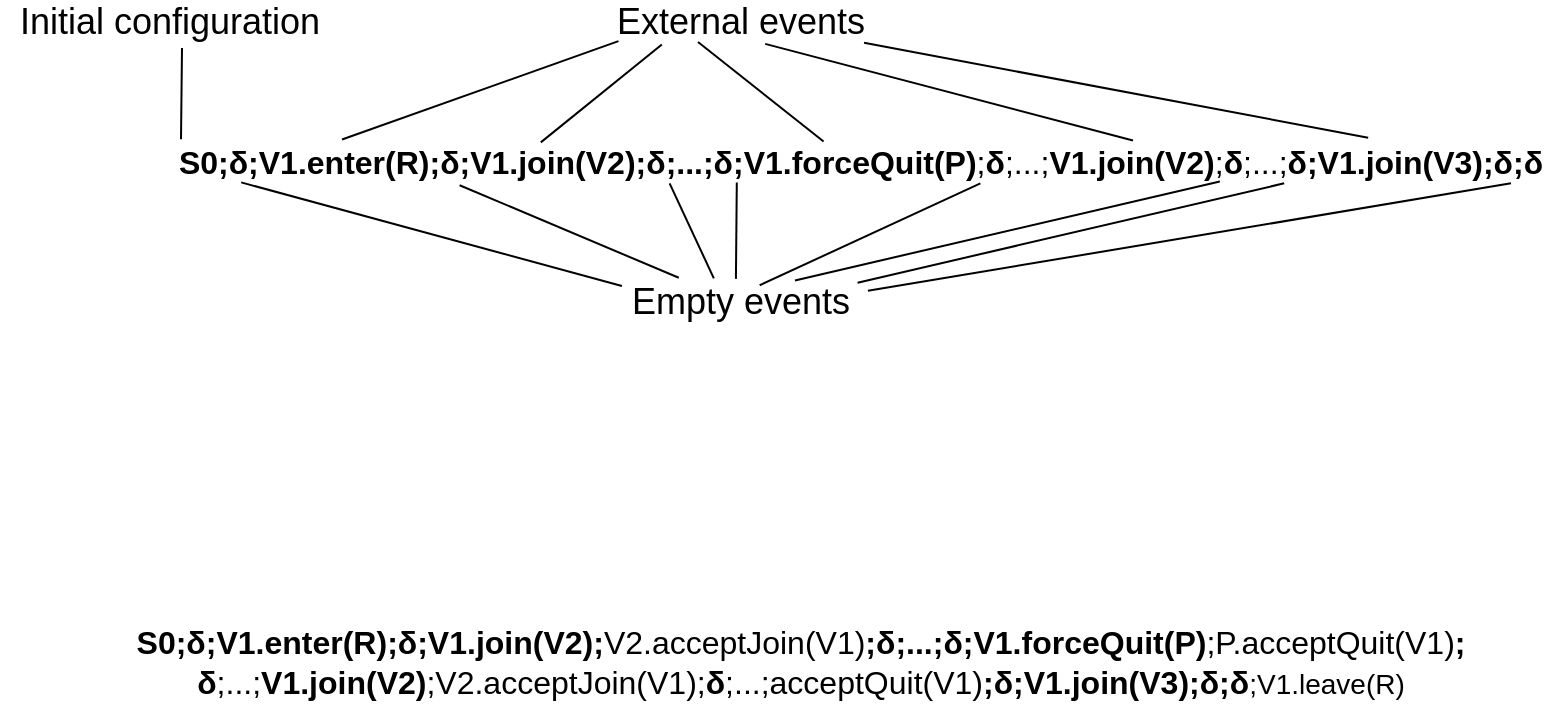 <mxfile version="13.10.4" type="github">
  <diagram id="Ha5ecQJXs_3D1FHjyIZ6" name="Page-1">
    <mxGraphModel dx="1185" dy="693" grid="1" gridSize="10" guides="1" tooltips="1" connect="1" arrows="1" fold="1" page="1" pageScale="1" pageWidth="827" pageHeight="1169" math="0" shadow="0">
      <root>
        <mxCell id="0" />
        <mxCell id="1" parent="0" />
        <mxCell id="dxgM9Ls3yp4Ukvi1yhg8-1" value="&lt;font style=&quot;font-size: 16px&quot;&gt;&lt;b&gt;S0;δ;V1.enter(R);δ;V1.join(V2);&lt;/b&gt;&lt;b&gt;δ;...;δ;V1.forceQuit(P)&lt;/b&gt;;&lt;b&gt;δ&lt;/b&gt;;...;&lt;b&gt;V1.join(V2)&lt;/b&gt;;&lt;b&gt;δ&lt;/b&gt;;...;&lt;b&gt;δ;V1.join(V3);δ;δ&lt;/b&gt;&lt;/font&gt;" style="text;html=1;align=center;verticalAlign=middle;resizable=0;points=[];autosize=1;fontSize=14;" vertex="1" parent="1">
          <mxGeometry x="210" y="90" width="700" height="20" as="geometry" />
        </mxCell>
        <mxCell id="dxgM9Ls3yp4Ukvi1yhg8-2" value="&lt;font style=&quot;font-size: 18px&quot;&gt;Empty events&lt;/font&gt;" style="text;html=1;align=center;verticalAlign=middle;resizable=0;points=[];autosize=1;" vertex="1" parent="1">
          <mxGeometry x="440" y="160" width="120" height="20" as="geometry" />
        </mxCell>
        <mxCell id="dxgM9Ls3yp4Ukvi1yhg8-3" value="" style="endArrow=none;html=1;exitX=0.008;exitY=0.1;exitDx=0;exitDy=0;exitPerimeter=0;entryX=0.058;entryY=1.01;entryDx=0;entryDy=0;entryPerimeter=0;" edge="1" parent="1" source="dxgM9Ls3yp4Ukvi1yhg8-2" target="dxgM9Ls3yp4Ukvi1yhg8-1">
          <mxGeometry width="50" height="50" relative="1" as="geometry">
            <mxPoint x="486" y="160" as="sourcePoint" />
            <mxPoint x="-50" y="114" as="targetPoint" />
          </mxGeometry>
        </mxCell>
        <mxCell id="dxgM9Ls3yp4Ukvi1yhg8-4" value="" style="endArrow=none;html=1;entryX=0.245;entryY=-0.106;entryDx=0;entryDy=0;entryPerimeter=0;exitX=0.214;exitY=1.081;exitDx=0;exitDy=0;exitPerimeter=0;" edge="1" parent="1" source="dxgM9Ls3yp4Ukvi1yhg8-1" target="dxgM9Ls3yp4Ukvi1yhg8-2">
          <mxGeometry width="50" height="50" relative="1" as="geometry">
            <mxPoint x="56" y="120" as="sourcePoint" />
            <mxPoint x="536" y="110" as="targetPoint" />
          </mxGeometry>
        </mxCell>
        <mxCell id="dxgM9Ls3yp4Ukvi1yhg8-5" value="" style="endArrow=none;html=1;entryX=0.391;entryY=-0.092;entryDx=0;entryDy=0;entryPerimeter=0;exitX=0.364;exitY=1.033;exitDx=0;exitDy=0;exitPerimeter=0;" edge="1" parent="1" source="dxgM9Ls3yp4Ukvi1yhg8-1" target="dxgM9Ls3yp4Ukvi1yhg8-2">
          <mxGeometry width="50" height="50" relative="1" as="geometry">
            <mxPoint x="286" y="120" as="sourcePoint" />
            <mxPoint x="536" y="110" as="targetPoint" />
          </mxGeometry>
        </mxCell>
        <mxCell id="dxgM9Ls3yp4Ukvi1yhg8-6" value="" style="endArrow=none;html=1;exitX=0.412;exitY=1.01;exitDx=0;exitDy=0;exitPerimeter=0;entryX=0.483;entryY=-0.078;entryDx=0;entryDy=0;entryPerimeter=0;" edge="1" parent="1" source="dxgM9Ls3yp4Ukvi1yhg8-1" target="dxgM9Ls3yp4Ukvi1yhg8-2">
          <mxGeometry width="50" height="50" relative="1" as="geometry">
            <mxPoint x="293.52" y="125" as="sourcePoint" />
            <mxPoint x="456" y="200" as="targetPoint" />
          </mxGeometry>
        </mxCell>
        <mxCell id="dxgM9Ls3yp4Ukvi1yhg8-7" value="" style="endArrow=none;html=1;exitX=0.586;exitY=1.033;exitDx=0;exitDy=0;exitPerimeter=0;entryX=0.582;entryY=0.081;entryDx=0;entryDy=0;entryPerimeter=0;" edge="1" parent="1" source="dxgM9Ls3yp4Ukvi1yhg8-1" target="dxgM9Ls3yp4Ukvi1yhg8-2">
          <mxGeometry width="50" height="50" relative="1" as="geometry">
            <mxPoint x="303.52" y="135" as="sourcePoint" />
            <mxPoint x="461" y="208" as="targetPoint" />
          </mxGeometry>
        </mxCell>
        <mxCell id="dxgM9Ls3yp4Ukvi1yhg8-8" value="" style="endArrow=none;html=1;exitX=0.757;exitY=0.986;exitDx=0;exitDy=0;exitPerimeter=0;entryX=0.729;entryY=-0.038;entryDx=0;entryDy=0;entryPerimeter=0;" edge="1" parent="1" source="dxgM9Ls3yp4Ukvi1yhg8-1" target="dxgM9Ls3yp4Ukvi1yhg8-2">
          <mxGeometry width="50" height="50" relative="1" as="geometry">
            <mxPoint x="313.52" y="145" as="sourcePoint" />
            <mxPoint x="476" y="210" as="targetPoint" />
          </mxGeometry>
        </mxCell>
        <mxCell id="dxgM9Ls3yp4Ukvi1yhg8-9" value="" style="endArrow=none;html=1;entryX=0.99;entryY=0.019;entryDx=0;entryDy=0;entryPerimeter=0;exitX=0.803;exitY=1.033;exitDx=0;exitDy=0;exitPerimeter=0;" edge="1" parent="1" source="dxgM9Ls3yp4Ukvi1yhg8-1" target="dxgM9Ls3yp4Ukvi1yhg8-2">
          <mxGeometry width="50" height="50" relative="1" as="geometry">
            <mxPoint x="323.52" y="155" as="sourcePoint" />
            <mxPoint x="477" y="248" as="targetPoint" />
          </mxGeometry>
        </mxCell>
        <mxCell id="dxgM9Ls3yp4Ukvi1yhg8-10" value="" style="endArrow=none;html=1;entryX=1.033;entryY=0.221;entryDx=0;entryDy=0;entryPerimeter=0;exitX=0.965;exitY=1.033;exitDx=0;exitDy=0;exitPerimeter=0;" edge="1" parent="1" source="dxgM9Ls3yp4Ukvi1yhg8-1" target="dxgM9Ls3yp4Ukvi1yhg8-2">
          <mxGeometry width="50" height="50" relative="1" as="geometry">
            <mxPoint x="333.52" y="165" as="sourcePoint" />
            <mxPoint x="487" y="258" as="targetPoint" />
          </mxGeometry>
        </mxCell>
        <mxCell id="dxgM9Ls3yp4Ukvi1yhg8-11" value="&lt;font style=&quot;font-size: 18px&quot;&gt;External events&lt;/font&gt;" style="text;html=1;align=center;verticalAlign=middle;resizable=0;points=[];autosize=1;" vertex="1" parent="1">
          <mxGeometry x="430" y="20" width="140" height="20" as="geometry" />
        </mxCell>
        <mxCell id="dxgM9Ls3yp4Ukvi1yhg8-12" value="" style="endArrow=none;html=1;exitX=0.13;exitY=-0.062;exitDx=0;exitDy=0;exitPerimeter=0;entryX=0.066;entryY=0.978;entryDx=0;entryDy=0;entryPerimeter=0;" edge="1" parent="1" source="dxgM9Ls3yp4Ukvi1yhg8-1" target="dxgM9Ls3yp4Ukvi1yhg8-11">
          <mxGeometry width="50" height="50" relative="1" as="geometry">
            <mxPoint x="456" y="70" as="sourcePoint" />
            <mxPoint x="506" y="20" as="targetPoint" />
          </mxGeometry>
        </mxCell>
        <mxCell id="dxgM9Ls3yp4Ukvi1yhg8-13" value="" style="endArrow=none;html=1;exitX=0.272;exitY=0.01;exitDx=0;exitDy=0;exitPerimeter=0;entryX=0.221;entryY=1.061;entryDx=0;entryDy=0;entryPerimeter=0;" edge="1" parent="1" source="dxgM9Ls3yp4Ukvi1yhg8-1" target="dxgM9Ls3yp4Ukvi1yhg8-11">
          <mxGeometry width="50" height="50" relative="1" as="geometry">
            <mxPoint x="456" y="70" as="sourcePoint" />
            <mxPoint x="386" y="50" as="targetPoint" />
          </mxGeometry>
        </mxCell>
        <mxCell id="dxgM9Ls3yp4Ukvi1yhg8-14" value="" style="endArrow=none;html=1;exitX=0.474;exitY=-0.014;exitDx=0;exitDy=0;exitPerimeter=0;entryX=0.35;entryY=1;entryDx=0;entryDy=0;entryPerimeter=0;" edge="1" parent="1" source="dxgM9Ls3yp4Ukvi1yhg8-1" target="dxgM9Ls3yp4Ukvi1yhg8-11">
          <mxGeometry width="50" height="50" relative="1" as="geometry">
            <mxPoint x="456" y="70" as="sourcePoint" />
            <mxPoint x="416" y="40" as="targetPoint" />
          </mxGeometry>
        </mxCell>
        <mxCell id="dxgM9Ls3yp4Ukvi1yhg8-15" value="" style="endArrow=none;html=1;exitX=0.695;exitY=-0.038;exitDx=0;exitDy=0;exitPerimeter=0;entryX=0.59;entryY=1.047;entryDx=0;entryDy=0;entryPerimeter=0;" edge="1" parent="1" source="dxgM9Ls3yp4Ukvi1yhg8-1" target="dxgM9Ls3yp4Ukvi1yhg8-11">
          <mxGeometry width="50" height="50" relative="1" as="geometry">
            <mxPoint x="456" y="70" as="sourcePoint" />
            <mxPoint x="441" y="50" as="targetPoint" />
          </mxGeometry>
        </mxCell>
        <mxCell id="dxgM9Ls3yp4Ukvi1yhg8-16" value="" style="endArrow=none;html=1;exitX=0.863;exitY=-0.108;exitDx=0;exitDy=0;exitPerimeter=0;entryX=0.943;entryY=1.019;entryDx=0;entryDy=0;entryPerimeter=0;" edge="1" parent="1" source="dxgM9Ls3yp4Ukvi1yhg8-1" target="dxgM9Ls3yp4Ukvi1yhg8-11">
          <mxGeometry width="50" height="50" relative="1" as="geometry">
            <mxPoint x="586" y="70" as="sourcePoint" />
            <mxPoint x="636" y="20" as="targetPoint" />
          </mxGeometry>
        </mxCell>
        <mxCell id="dxgM9Ls3yp4Ukvi1yhg8-17" value="&lt;font style=&quot;font-size: 18px&quot;&gt;Initial configuration&lt;/font&gt;" style="text;html=1;strokeColor=none;fillColor=none;align=center;verticalAlign=middle;whiteSpace=wrap;rounded=0;" vertex="1" parent="1">
          <mxGeometry x="130" y="20" width="170" height="20" as="geometry" />
        </mxCell>
        <mxCell id="dxgM9Ls3yp4Ukvi1yhg8-19" value="" style="endArrow=none;html=1;exitX=0.015;exitY=-0.071;exitDx=0;exitDy=0;exitPerimeter=0;" edge="1" parent="1" source="dxgM9Ls3yp4Ukvi1yhg8-1">
          <mxGeometry width="50" height="50" relative="1" as="geometry">
            <mxPoint x="-70" y="70" as="sourcePoint" />
            <mxPoint x="221" y="43" as="targetPoint" />
          </mxGeometry>
        </mxCell>
        <mxCell id="dxgM9Ls3yp4Ukvi1yhg8-20" value="&lt;font style=&quot;font-size: 16px&quot;&gt;&lt;b&gt;S0;δ;V1.enter(R);δ;V1.join(V2);&lt;/b&gt;V2.acceptJoin(V1)&lt;b&gt;;δ;...;δ;V1.forceQuit(P)&lt;/b&gt;;P.acceptQuit(V1)&lt;b&gt;;&lt;br&gt;δ&lt;/b&gt;;...;&lt;b&gt;V1.join(V2)&lt;/b&gt;;V2.acceptJoin(V1);&lt;b&gt;δ&lt;/b&gt;;...;acceptQuit(V1)&lt;b&gt;;δ;V1.join(V3);δ;δ&lt;/b&gt;&lt;/font&gt;;V1.leave(R)" style="text;html=1;align=center;verticalAlign=middle;resizable=0;points=[];autosize=1;fontSize=14;" vertex="1" parent="1">
          <mxGeometry x="190" y="330" width="680" height="40" as="geometry" />
        </mxCell>
      </root>
    </mxGraphModel>
  </diagram>
</mxfile>
